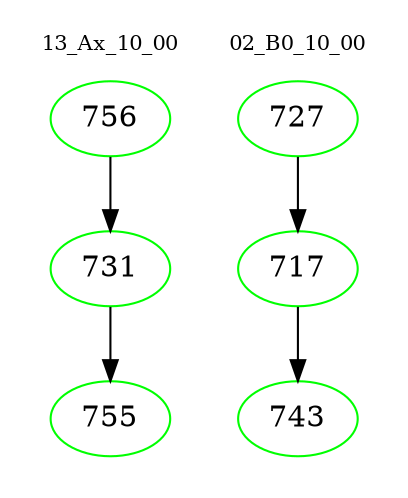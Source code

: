digraph{
subgraph cluster_0 {
color = white
label = "13_Ax_10_00";
fontsize=10;
T0_756 [label="756", color="green"]
T0_756 -> T0_731 [color="black"]
T0_731 [label="731", color="green"]
T0_731 -> T0_755 [color="black"]
T0_755 [label="755", color="green"]
}
subgraph cluster_1 {
color = white
label = "02_B0_10_00";
fontsize=10;
T1_727 [label="727", color="green"]
T1_727 -> T1_717 [color="black"]
T1_717 [label="717", color="green"]
T1_717 -> T1_743 [color="black"]
T1_743 [label="743", color="green"]
}
}
